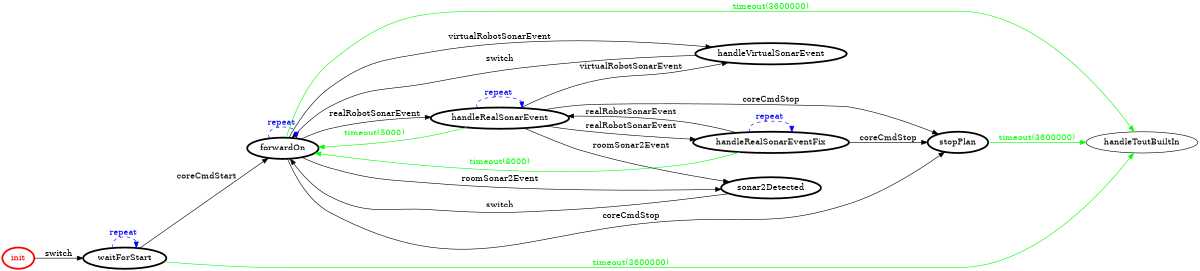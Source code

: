 /*
*
* A GraphViz DOT FSM description 
* Please use a GraphViz visualizer (like http://www.webgraphviz.com)
*  
*/

digraph finite_state_machine {
	rankdir=LR
	size="8,5"
	
	init [ color = red ][ fontcolor = red ][ penwidth = 3 ]
	handleRealSonarEvent [ color = black ][ fontcolor = black ][ penwidth = 3 ]
	handleVirtualSonarEvent [ color = black ][ fontcolor = black ][ penwidth = 3 ]
	sonar2Detected [ color = black ][ fontcolor = black ][ penwidth = 3 ]
	handleRealSonarEventFix [ color = black ][ fontcolor = black ][ penwidth = 3 ]
	waitForStart [ color = black ][ fontcolor = black ][ penwidth = 3 ]
	forwardOn [ color = black ][ fontcolor = black ][ penwidth = 3 ]
	stopPlan [ color = black ][ fontcolor = black ][ penwidth = 3 ]
	
	handleRealSonarEvent -> forwardOn [ label = "timeout(5000)" ][ color = green ][ fontcolor = green ]
	sonar2Detected -> forwardOn [ label = "switch" ][ color = black ][ fontcolor = black ]
	handleRealSonarEvent -> handleVirtualSonarEvent [ label = "virtualRobotSonarEvent" ][ color = black ][ fontcolor = black ]
	waitForStart -> handleToutBuiltIn [ label = "timeout(3600000)" ][ color = green ][ fontcolor = green ]
	handleVirtualSonarEvent -> forwardOn [ label = "switch" ][ color = black ][ fontcolor = black ]
	handleRealSonarEventFix -> forwardOn [ label = "timeout(8000)" ][ color = green ][ fontcolor = green ]
	handleRealSonarEventFix -> handleRealSonarEventFix [ label = "repeat "][ style = dashed ][ color = blue ][ fontcolor = blue ]
	stopPlan -> handleToutBuiltIn [ label = "timeout(3600000)" ][ color = green ][ fontcolor = green ]
	handleRealSonarEvent -> sonar2Detected [ label = "roomSonar2Event" ][ color = black ][ fontcolor = black ]
	waitForStart -> forwardOn [ label = "coreCmdStart" ][ color = black ][ fontcolor = black ]
	forwardOn -> handleToutBuiltIn [ label = "timeout(3600000)" ][ color = green ][ fontcolor = green ]
	handleRealSonarEventFix -> stopPlan [ label = "coreCmdStop" ][ color = black ][ fontcolor = black ]
	handleRealSonarEvent -> stopPlan [ label = "coreCmdStop" ][ color = black ][ fontcolor = black ]
	forwardOn -> stopPlan [ label = "coreCmdStop" ][ color = black ][ fontcolor = black ]
	forwardOn -> handleVirtualSonarEvent [ label = "virtualRobotSonarEvent" ][ color = black ][ fontcolor = black ]
	handleRealSonarEvent -> handleRealSonarEventFix [ label = "realRobotSonarEvent" ][ color = black ][ fontcolor = black ]
	waitForStart -> waitForStart [ label = "repeat "][ style = dashed ][ color = blue ][ fontcolor = blue ]
	forwardOn -> handleRealSonarEvent [ label = "realRobotSonarEvent" ][ color = black ][ fontcolor = black ]
	forwardOn -> forwardOn [ label = "repeat "][ style = dashed ][ color = blue ][ fontcolor = blue ]
	init -> waitForStart [ label = "switch" ][ color = black ][ fontcolor = black ]
	handleRealSonarEvent -> handleRealSonarEvent [ label = "repeat "][ style = dashed ][ color = blue ][ fontcolor = blue ]
	forwardOn -> sonar2Detected [ label = "roomSonar2Event" ][ color = black ][ fontcolor = black ]
	handleRealSonarEventFix -> handleRealSonarEvent [ label = "realRobotSonarEvent" ][ color = black ][ fontcolor = black ]
}
